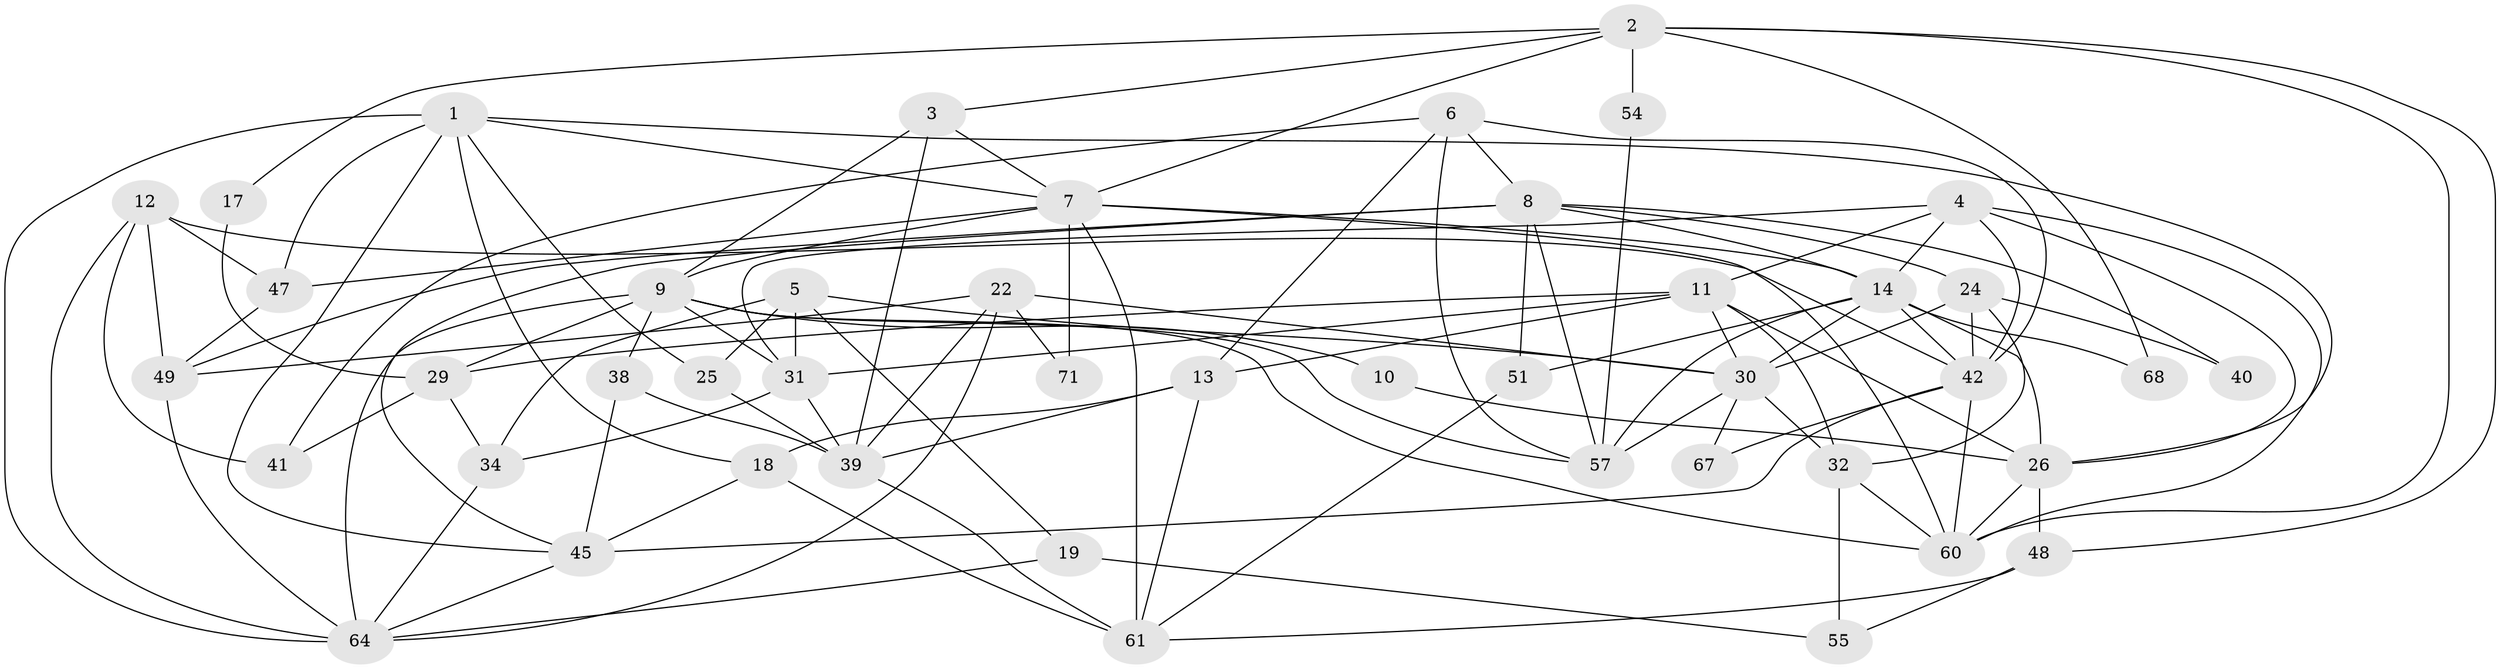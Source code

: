// original degree distribution, {3: 0.2361111111111111, 6: 0.09722222222222222, 7: 0.013888888888888888, 5: 0.2222222222222222, 2: 0.16666666666666666, 4: 0.2361111111111111, 8: 0.027777777777777776}
// Generated by graph-tools (version 1.1) at 2025/11/02/27/25 16:11:24]
// undirected, 45 vertices, 114 edges
graph export_dot {
graph [start="1"]
  node [color=gray90,style=filled];
  1 [super="+56"];
  2 [super="+21"];
  3 [super="+35"];
  4 [super="+62"];
  5 [super="+33"];
  6 [super="+27"];
  7 [super="+28"];
  8 [super="+37"];
  9 [super="+23"];
  10;
  11 [super="+59"];
  12 [super="+15"];
  13 [super="+16"];
  14 [super="+20"];
  17;
  18 [super="+44"];
  19;
  22;
  24 [super="+50"];
  25;
  26 [super="+43"];
  29 [super="+63"];
  30 [super="+46"];
  31 [super="+36"];
  32;
  34;
  38;
  39 [super="+70"];
  40;
  41;
  42 [super="+52"];
  45;
  47;
  48 [super="+58"];
  49 [super="+53"];
  51;
  54;
  55;
  57 [super="+72"];
  60 [super="+66"];
  61 [super="+69"];
  64 [super="+65"];
  67;
  68;
  71;
  1 -- 25;
  1 -- 64;
  1 -- 18;
  1 -- 7;
  1 -- 26;
  1 -- 45;
  1 -- 47;
  2 -- 60;
  2 -- 17;
  2 -- 68;
  2 -- 7;
  2 -- 48;
  2 -- 54;
  2 -- 3;
  3 -- 39;
  3 -- 9;
  3 -- 7;
  4 -- 31;
  4 -- 11;
  4 -- 26;
  4 -- 42;
  4 -- 14;
  4 -- 60;
  5 -- 30;
  5 -- 34;
  5 -- 25;
  5 -- 19;
  5 -- 31;
  6 -- 13;
  6 -- 8;
  6 -- 41;
  6 -- 57;
  6 -- 42;
  7 -- 47;
  7 -- 71;
  7 -- 61;
  7 -- 9;
  7 -- 14;
  7 -- 60;
  8 -- 14;
  8 -- 40;
  8 -- 57;
  8 -- 49;
  8 -- 51;
  8 -- 45;
  8 -- 24;
  9 -- 10;
  9 -- 64;
  9 -- 38;
  9 -- 57;
  9 -- 29;
  9 -- 31;
  9 -- 60;
  10 -- 26;
  11 -- 13;
  11 -- 29;
  11 -- 32;
  11 -- 26;
  11 -- 30;
  11 -- 31;
  12 -- 49;
  12 -- 41;
  12 -- 47;
  12 -- 64;
  12 -- 42;
  13 -- 39;
  13 -- 18 [weight=2];
  13 -- 61;
  14 -- 51;
  14 -- 57;
  14 -- 30;
  14 -- 68;
  14 -- 26;
  14 -- 42;
  17 -- 29;
  18 -- 45;
  18 -- 61;
  19 -- 64;
  19 -- 55;
  22 -- 30;
  22 -- 39;
  22 -- 71;
  22 -- 64;
  22 -- 49;
  24 -- 32;
  24 -- 40;
  24 -- 30;
  24 -- 42;
  25 -- 39;
  26 -- 60;
  26 -- 48 [weight=2];
  29 -- 34;
  29 -- 41;
  30 -- 57;
  30 -- 67;
  30 -- 32;
  31 -- 34;
  31 -- 39;
  32 -- 55;
  32 -- 60;
  34 -- 64;
  38 -- 39;
  38 -- 45;
  39 -- 61 [weight=2];
  42 -- 67;
  42 -- 60;
  42 -- 45;
  45 -- 64;
  47 -- 49;
  48 -- 55;
  48 -- 61;
  49 -- 64;
  51 -- 61;
  54 -- 57;
}
